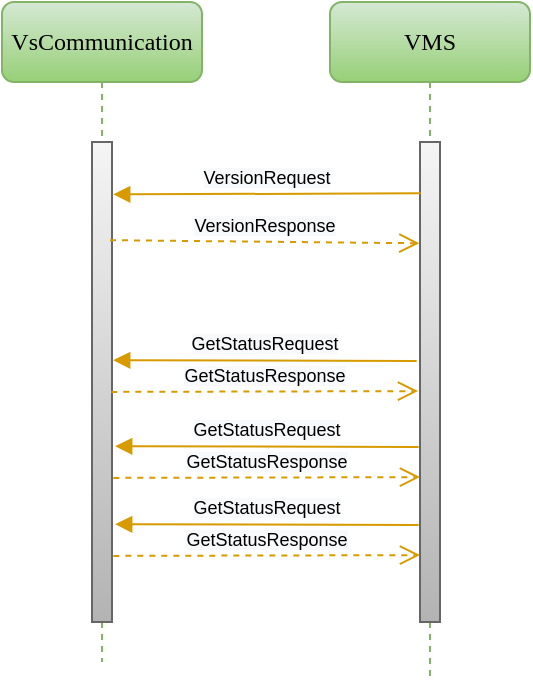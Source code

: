 <mxfile version="14.9.6" type="device"><diagram name="Page-1" id="13e1069c-82ec-6db2-03f1-153e76fe0fe0"><mxGraphModel dx="967" dy="544" grid="1" gridSize="10" guides="1" tooltips="1" connect="1" arrows="1" fold="1" page="1" pageScale="1" pageWidth="1100" pageHeight="850" background="none" math="0" shadow="0"><root><mxCell id="0"/><mxCell id="1" parent="0"/><mxCell id="7baba1c4bc27f4b0-2" value="VMS" style="shape=umlLifeline;perimeter=lifelinePerimeter;whiteSpace=wrap;html=1;container=1;collapsible=0;recursiveResize=0;outlineConnect=0;rounded=1;shadow=0;comic=0;labelBackgroundColor=none;strokeWidth=1;fontFamily=Verdana;fontSize=12;align=center;gradientColor=#97d077;fillColor=#d5e8d4;strokeColor=#82b366;" parent="1" vertex="1"><mxGeometry x="512" y="80" width="100" height="340" as="geometry"/></mxCell><mxCell id="7baba1c4bc27f4b0-10" value="" style="html=1;points=[];perimeter=orthogonalPerimeter;rounded=0;shadow=0;comic=0;labelBackgroundColor=none;strokeWidth=1;fontFamily=Verdana;fontSize=12;align=center;gradientColor=#b3b3b3;fillColor=#f5f5f5;strokeColor=#666666;" parent="7baba1c4bc27f4b0-2" vertex="1"><mxGeometry x="45" y="70" width="10" height="240" as="geometry"/></mxCell><mxCell id="7baba1c4bc27f4b0-8" value="VsCommunication" style="shape=umlLifeline;perimeter=lifelinePerimeter;whiteSpace=wrap;html=1;container=1;collapsible=0;recursiveResize=0;outlineConnect=0;rounded=1;shadow=0;comic=0;labelBackgroundColor=none;strokeWidth=1;fontFamily=Verdana;fontSize=12;align=center;gradientColor=#97d077;fillColor=#d5e8d4;strokeColor=#82b366;" parent="1" vertex="1"><mxGeometry x="348" y="80" width="100" height="330" as="geometry"/></mxCell><mxCell id="7baba1c4bc27f4b0-9" value="" style="html=1;points=[];perimeter=orthogonalPerimeter;rounded=0;shadow=0;comic=0;labelBackgroundColor=none;strokeWidth=1;fontFamily=Verdana;fontSize=12;align=center;gradientColor=#b3b3b3;fillColor=#f5f5f5;strokeColor=#666666;" parent="7baba1c4bc27f4b0-8" vertex="1"><mxGeometry x="45" y="70" width="10" height="240" as="geometry"/></mxCell><mxCell id="7LVKQl7LICKltW3F5eaZ-3" value="&lt;span style=&quot;font-size: 9px ; text-align: left ; background-color: rgb(248 , 249 , 250)&quot;&gt;VersionRequest&lt;/span&gt;" style="html=1;verticalAlign=bottom;endArrow=block;entryX=1.06;entryY=0.109;entryDx=0;entryDy=0;entryPerimeter=0;gradientColor=#ffa500;fillColor=#ffcd28;strokeColor=#d79b00;exitX=0.033;exitY=0.107;exitDx=0;exitDy=0;exitPerimeter=0;" parent="1" source="7baba1c4bc27f4b0-10" target="7baba1c4bc27f4b0-9" edge="1"><mxGeometry width="80" relative="1" as="geometry"><mxPoint x="533" y="198" as="sourcePoint"/><mxPoint x="397.7" y="198" as="targetPoint"/></mxGeometry></mxCell><mxCell id="7LVKQl7LICKltW3F5eaZ-4" value="&lt;span style=&quot;font-size: 9px ; text-align: left ; background-color: rgb(248 , 249 , 250)&quot;&gt;VersionResponse&lt;/span&gt;" style="html=1;verticalAlign=bottom;endArrow=open;dashed=1;endSize=8;entryX=-0.033;entryY=0.211;entryDx=0;entryDy=0;entryPerimeter=0;exitX=0.9;exitY=0.407;exitDx=0;exitDy=0;exitPerimeter=0;gradientColor=#ffa500;fillColor=#ffcd28;strokeColor=#d79b00;" parent="1" target="7baba1c4bc27f4b0-10" edge="1"><mxGeometry relative="1" as="geometry"><mxPoint x="402" y="199.08" as="sourcePoint"/><mxPoint x="532.4" y="199.27" as="targetPoint"/></mxGeometry></mxCell><mxCell id="7LVKQl7LICKltW3F5eaZ-5" value="&lt;span style=&quot;font-size: 9px ; text-align: left ; background-color: rgb(248 , 249 , 250)&quot;&gt;GetStatusRequest&lt;/span&gt;" style="html=1;verticalAlign=bottom;endArrow=block;entryX=1.06;entryY=0.267;entryDx=0;entryDy=0;entryPerimeter=0;gradientColor=#ffa500;fillColor=#ffcd28;strokeColor=#d79b00;exitX=-0.167;exitY=0.456;exitDx=0;exitDy=0;exitPerimeter=0;" parent="1" source="7baba1c4bc27f4b0-10" edge="1"><mxGeometry width="80" relative="1" as="geometry"><mxPoint x="532" y="259" as="sourcePoint"/><mxPoint x="403.6" y="259.11" as="targetPoint"/></mxGeometry></mxCell><mxCell id="7LVKQl7LICKltW3F5eaZ-6" value="&lt;div style=&quot;text-align: left&quot;&gt;&lt;font size=&quot;1&quot;&gt;&lt;span style=&quot;background-color: rgb(248 , 249 , 250) ; font-size: 9px&quot;&gt;GetStatusResponse&lt;/span&gt;&lt;/font&gt;&lt;/div&gt;" style="html=1;verticalAlign=bottom;endArrow=open;dashed=1;endSize=8;exitX=0.967;exitY=0.315;exitDx=0;exitDy=0;exitPerimeter=0;entryX=-0.1;entryY=0.519;entryDx=0;entryDy=0;entryPerimeter=0;gradientColor=#ffa500;fillColor=#ffcd28;strokeColor=#d79b00;" parent="1" target="7baba1c4bc27f4b0-10" edge="1"><mxGeometry relative="1" as="geometry"><mxPoint x="402.67" y="274.95" as="sourcePoint"/><mxPoint x="533.33" y="275.61" as="targetPoint"/></mxGeometry></mxCell><mxCell id="2xZyVwlm-Go9Go5U3qtx-1" value="&lt;span style=&quot;font-size: 9px ; text-align: left ; background-color: rgb(248 , 249 , 250)&quot;&gt;GetStatusRequest&lt;/span&gt;" style="html=1;verticalAlign=bottom;endArrow=block;entryX=1.06;entryY=0.267;entryDx=0;entryDy=0;entryPerimeter=0;gradientColor=#ffa500;fillColor=#ffcd28;strokeColor=#d79b00;exitX=-0.167;exitY=0.456;exitDx=0;exitDy=0;exitPerimeter=0;" edge="1" parent="1"><mxGeometry width="80" relative="1" as="geometry"><mxPoint x="556.33" y="302.44" as="sourcePoint"/><mxPoint x="404.6" y="302.11" as="targetPoint"/></mxGeometry></mxCell><mxCell id="2xZyVwlm-Go9Go5U3qtx-2" value="&lt;div style=&quot;text-align: left&quot;&gt;&lt;font size=&quot;1&quot;&gt;&lt;span style=&quot;background-color: rgb(248 , 249 , 250) ; font-size: 9px&quot;&gt;GetStatusResponse&lt;/span&gt;&lt;/font&gt;&lt;/div&gt;" style="html=1;verticalAlign=bottom;endArrow=open;dashed=1;endSize=8;exitX=0.967;exitY=0.315;exitDx=0;exitDy=0;exitPerimeter=0;entryX=-0.1;entryY=0.519;entryDx=0;entryDy=0;entryPerimeter=0;gradientColor=#ffa500;fillColor=#ffcd28;strokeColor=#d79b00;" edge="1" parent="1"><mxGeometry relative="1" as="geometry"><mxPoint x="403.67" y="317.95" as="sourcePoint"/><mxPoint x="557" y="317.56" as="targetPoint"/></mxGeometry></mxCell><mxCell id="2xZyVwlm-Go9Go5U3qtx-3" value="&lt;span style=&quot;font-size: 9px ; text-align: left ; background-color: rgb(248 , 249 , 250)&quot;&gt;GetStatusRequest&lt;/span&gt;" style="html=1;verticalAlign=bottom;endArrow=block;entryX=1.06;entryY=0.267;entryDx=0;entryDy=0;entryPerimeter=0;gradientColor=#ffa500;fillColor=#ffcd28;strokeColor=#d79b00;exitX=-0.167;exitY=0.456;exitDx=0;exitDy=0;exitPerimeter=0;" edge="1" parent="1"><mxGeometry width="80" relative="1" as="geometry"><mxPoint x="556.33" y="341.44" as="sourcePoint"/><mxPoint x="404.6" y="341.11" as="targetPoint"/></mxGeometry></mxCell><mxCell id="2xZyVwlm-Go9Go5U3qtx-4" value="&lt;div style=&quot;text-align: left&quot;&gt;&lt;font size=&quot;1&quot;&gt;&lt;span style=&quot;background-color: rgb(248 , 249 , 250) ; font-size: 9px&quot;&gt;GetStatusResponse&lt;/span&gt;&lt;/font&gt;&lt;/div&gt;" style="html=1;verticalAlign=bottom;endArrow=open;dashed=1;endSize=8;exitX=0.967;exitY=0.315;exitDx=0;exitDy=0;exitPerimeter=0;entryX=-0.1;entryY=0.519;entryDx=0;entryDy=0;entryPerimeter=0;gradientColor=#ffa500;fillColor=#ffcd28;strokeColor=#d79b00;" edge="1" parent="1"><mxGeometry relative="1" as="geometry"><mxPoint x="403.67" y="356.95" as="sourcePoint"/><mxPoint x="557" y="356.56" as="targetPoint"/></mxGeometry></mxCell></root></mxGraphModel></diagram></mxfile>